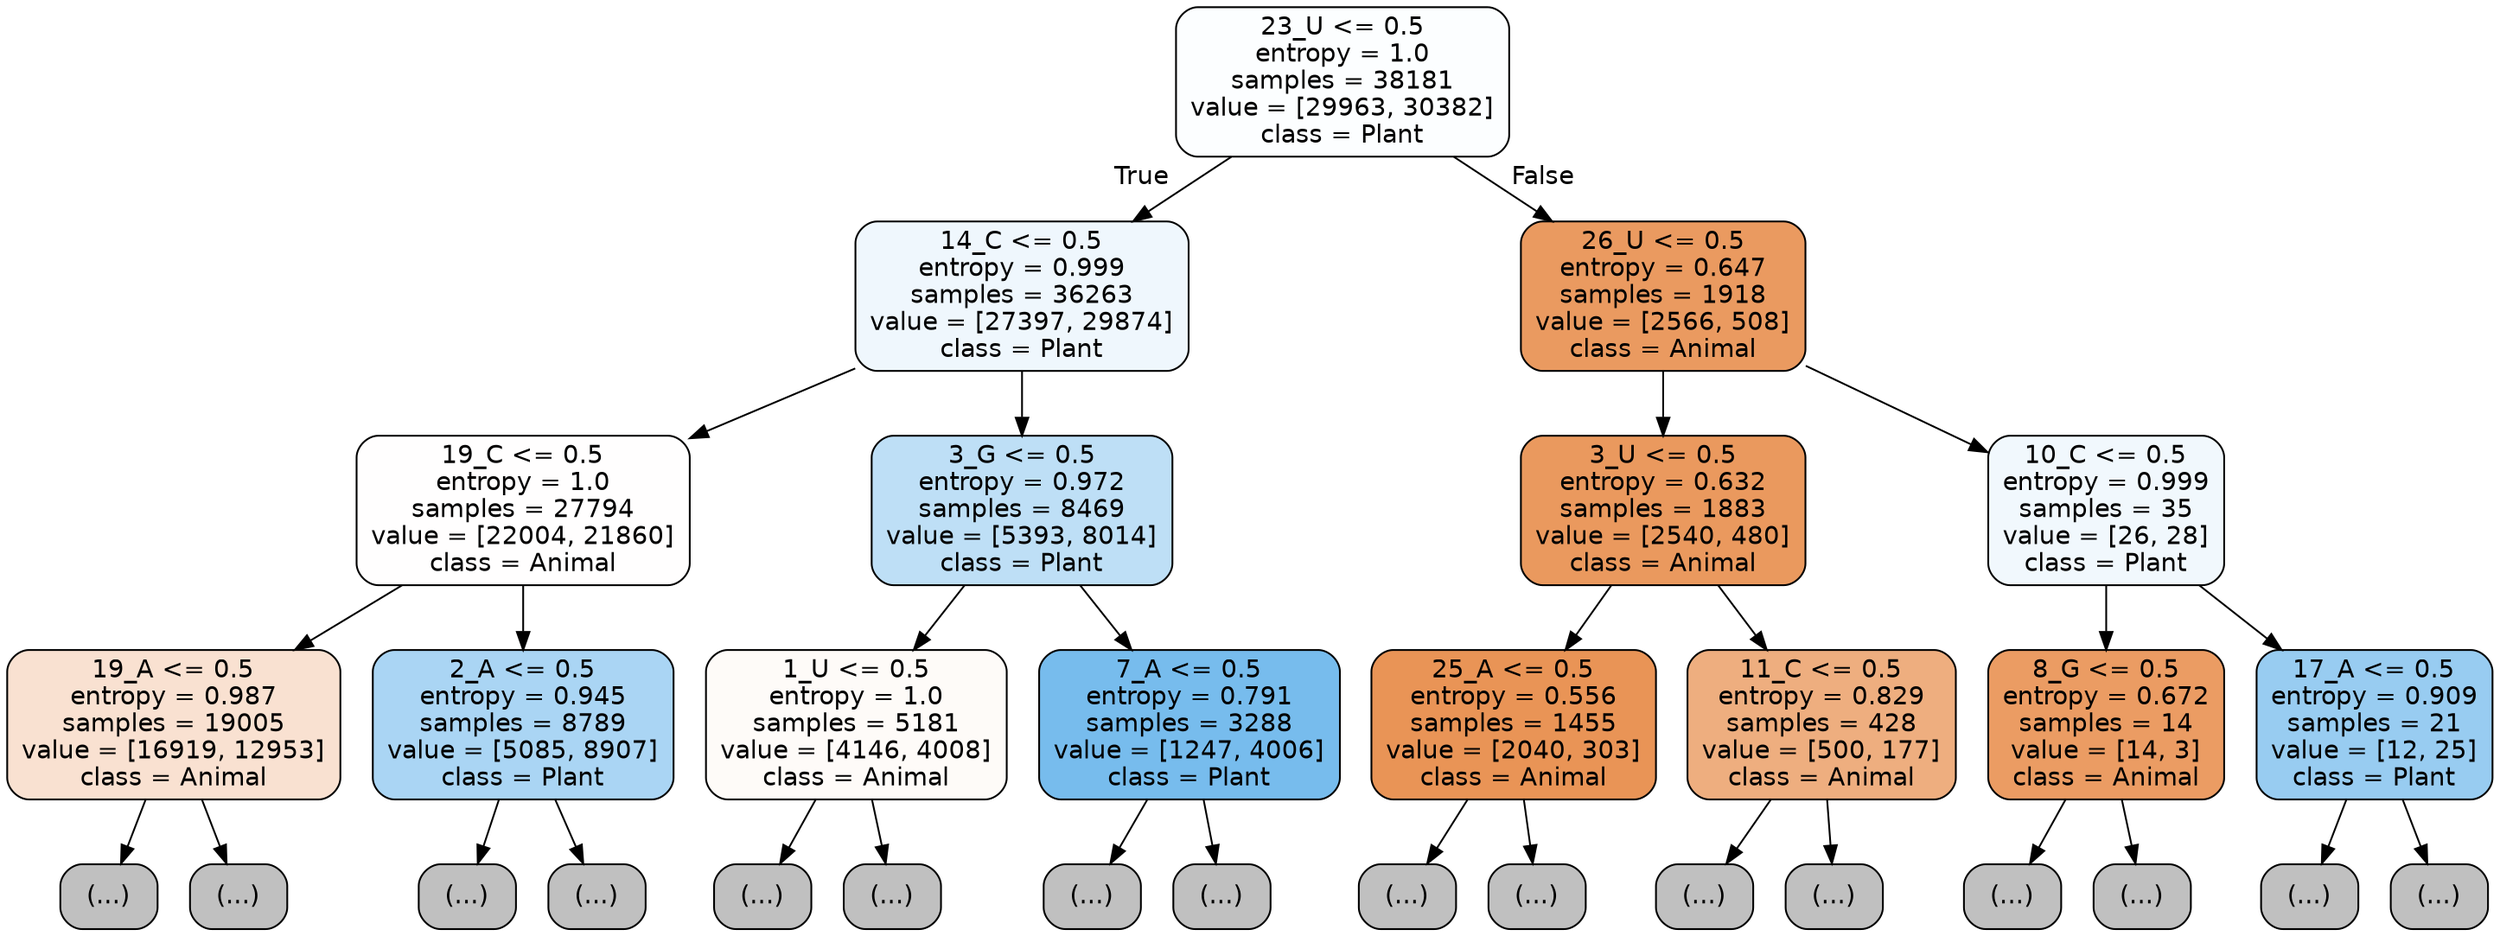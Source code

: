 digraph Tree {
node [shape=box, style="filled, rounded", color="black", fontname="helvetica"] ;
edge [fontname="helvetica"] ;
0 [label="23_U <= 0.5\nentropy = 1.0\nsamples = 38181\nvalue = [29963, 30382]\nclass = Plant", fillcolor="#fcfeff"] ;
1 [label="14_C <= 0.5\nentropy = 0.999\nsamples = 36263\nvalue = [27397, 29874]\nclass = Plant", fillcolor="#eff7fd"] ;
0 -> 1 [labeldistance=2.5, labelangle=45, headlabel="True"] ;
2 [label="19_C <= 0.5\nentropy = 1.0\nsamples = 27794\nvalue = [22004, 21860]\nclass = Animal", fillcolor="#fffefe"] ;
1 -> 2 ;
3 [label="19_A <= 0.5\nentropy = 0.987\nsamples = 19005\nvalue = [16919, 12953]\nclass = Animal", fillcolor="#f9e1d1"] ;
2 -> 3 ;
4 [label="(...)", fillcolor="#C0C0C0"] ;
3 -> 4 ;
6833 [label="(...)", fillcolor="#C0C0C0"] ;
3 -> 6833 ;
9794 [label="2_A <= 0.5\nentropy = 0.945\nsamples = 8789\nvalue = [5085, 8907]\nclass = Plant", fillcolor="#aad5f4"] ;
2 -> 9794 ;
9795 [label="(...)", fillcolor="#C0C0C0"] ;
9794 -> 9795 ;
12208 [label="(...)", fillcolor="#C0C0C0"] ;
9794 -> 12208 ;
12987 [label="3_G <= 0.5\nentropy = 0.972\nsamples = 8469\nvalue = [5393, 8014]\nclass = Plant", fillcolor="#bedff6"] ;
1 -> 12987 ;
12988 [label="1_U <= 0.5\nentropy = 1.0\nsamples = 5181\nvalue = [4146, 4008]\nclass = Animal", fillcolor="#fefbf8"] ;
12987 -> 12988 ;
12989 [label="(...)", fillcolor="#C0C0C0"] ;
12988 -> 12989 ;
14328 [label="(...)", fillcolor="#C0C0C0"] ;
12988 -> 14328 ;
15405 [label="7_A <= 0.5\nentropy = 0.791\nsamples = 3288\nvalue = [1247, 4006]\nclass = Plant", fillcolor="#77bced"] ;
12987 -> 15405 ;
15406 [label="(...)", fillcolor="#C0C0C0"] ;
15405 -> 15406 ;
16115 [label="(...)", fillcolor="#C0C0C0"] ;
15405 -> 16115 ;
16348 [label="26_U <= 0.5\nentropy = 0.647\nsamples = 1918\nvalue = [2566, 508]\nclass = Animal", fillcolor="#ea9a60"] ;
0 -> 16348 [labeldistance=2.5, labelangle=-45, headlabel="False"] ;
16349 [label="3_U <= 0.5\nentropy = 0.632\nsamples = 1883\nvalue = [2540, 480]\nclass = Animal", fillcolor="#ea995e"] ;
16348 -> 16349 ;
16350 [label="25_A <= 0.5\nentropy = 0.556\nsamples = 1455\nvalue = [2040, 303]\nclass = Animal", fillcolor="#e99456"] ;
16349 -> 16350 ;
16351 [label="(...)", fillcolor="#C0C0C0"] ;
16350 -> 16351 ;
16856 [label="(...)", fillcolor="#C0C0C0"] ;
16350 -> 16856 ;
16877 [label="11_C <= 0.5\nentropy = 0.829\nsamples = 428\nvalue = [500, 177]\nclass = Animal", fillcolor="#eeae7f"] ;
16349 -> 16877 ;
16878 [label="(...)", fillcolor="#C0C0C0"] ;
16877 -> 16878 ;
17023 [label="(...)", fillcolor="#C0C0C0"] ;
16877 -> 17023 ;
17084 [label="10_C <= 0.5\nentropy = 0.999\nsamples = 35\nvalue = [26, 28]\nclass = Plant", fillcolor="#f1f8fd"] ;
16348 -> 17084 ;
17085 [label="8_G <= 0.5\nentropy = 0.672\nsamples = 14\nvalue = [14, 3]\nclass = Animal", fillcolor="#eb9c63"] ;
17084 -> 17085 ;
17086 [label="(...)", fillcolor="#C0C0C0"] ;
17085 -> 17086 ;
17089 [label="(...)", fillcolor="#C0C0C0"] ;
17085 -> 17089 ;
17092 [label="17_A <= 0.5\nentropy = 0.909\nsamples = 21\nvalue = [12, 25]\nclass = Plant", fillcolor="#98ccf1"] ;
17084 -> 17092 ;
17093 [label="(...)", fillcolor="#C0C0C0"] ;
17092 -> 17093 ;
17100 [label="(...)", fillcolor="#C0C0C0"] ;
17092 -> 17100 ;
}